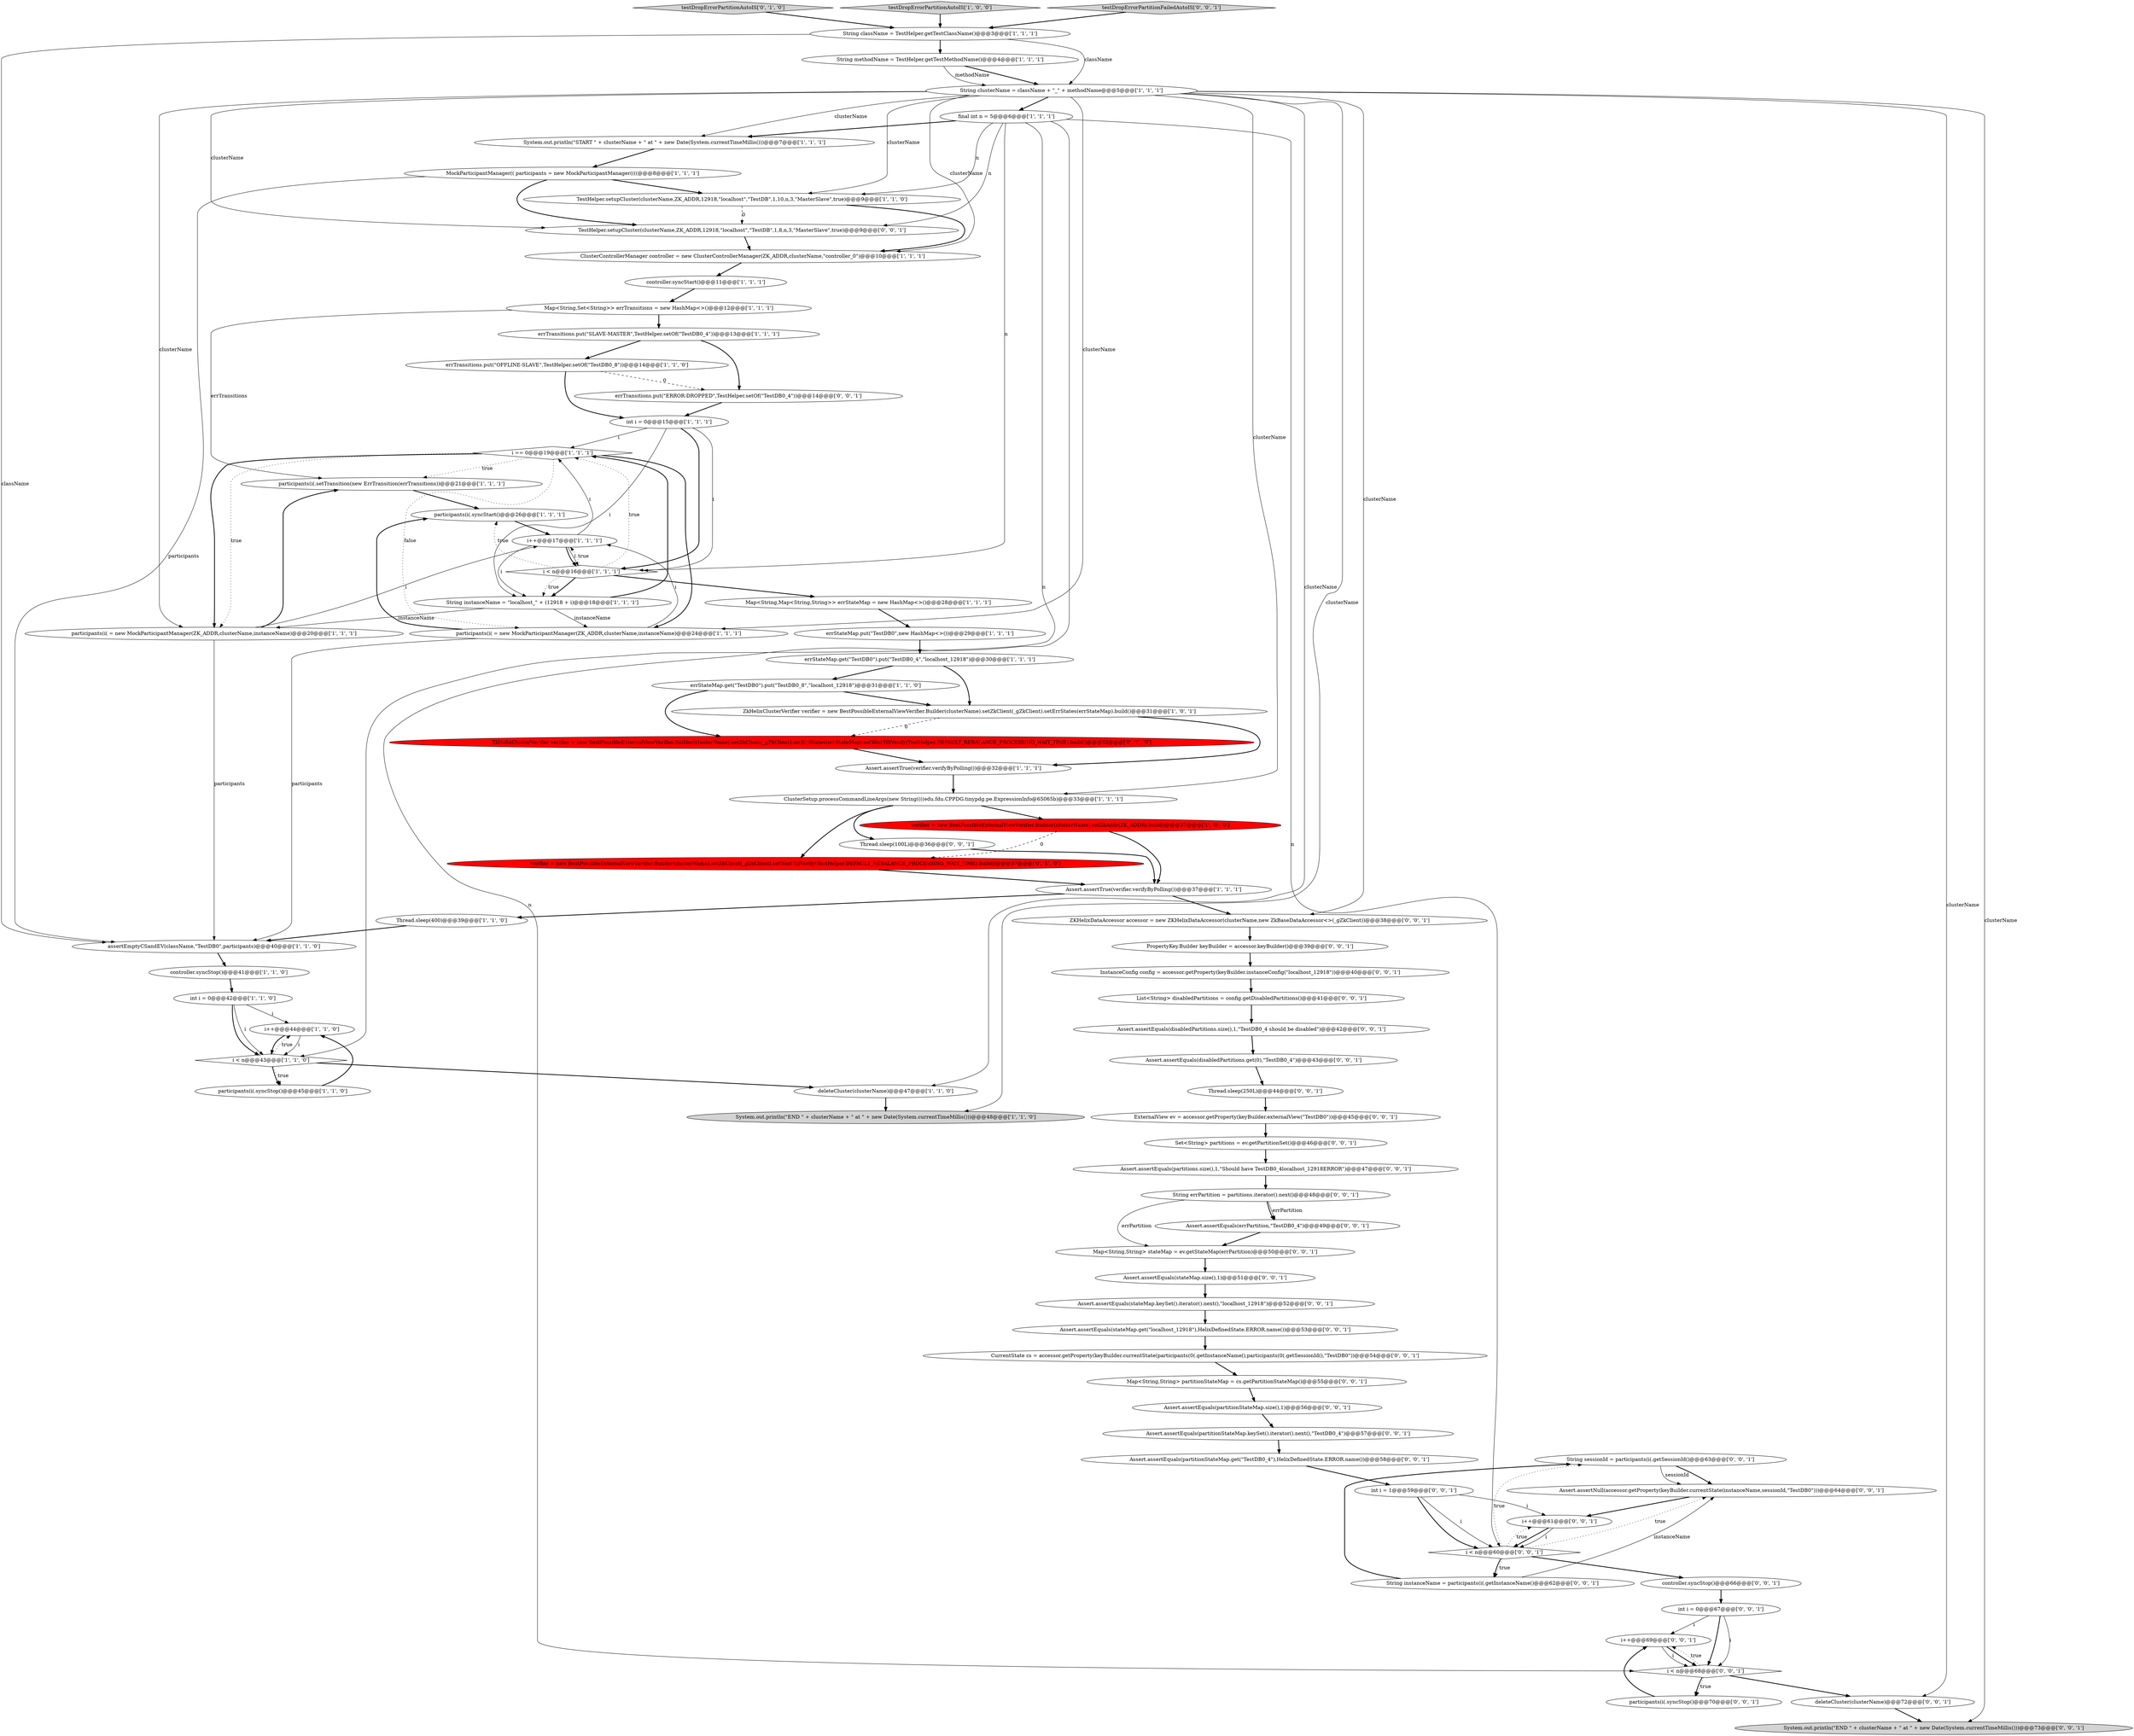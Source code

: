 digraph {
49 [style = filled, label = "String sessionId = participants(i(.getSessionId()@@@63@@@['0', '0', '1']", fillcolor = white, shape = ellipse image = "AAA0AAABBB3BBB"];
41 [style = filled, label = "testDropErrorPartitionAutoIS['0', '1', '0']", fillcolor = lightgray, shape = diamond image = "AAA0AAABBB2BBB"];
10 [style = filled, label = "Map<String,Map<String,String>> errStateMap = new HashMap<>()@@@28@@@['1', '1', '1']", fillcolor = white, shape = ellipse image = "AAA0AAABBB1BBB"];
52 [style = filled, label = "Map<String,String> stateMap = ev.getStateMap(errPartition)@@@50@@@['0', '0', '1']", fillcolor = white, shape = ellipse image = "AAA0AAABBB3BBB"];
40 [style = filled, label = "verifier = new BestPossibleExternalViewVerifier.Builder(clusterName).setZkClient(_gZkClient).setWaitTillVerify(TestHelper.DEFAULT_REBALANCE_PROCESSING_WAIT_TIME).build()@@@37@@@['0', '1', '0']", fillcolor = red, shape = ellipse image = "AAA1AAABBB2BBB"];
13 [style = filled, label = "ClusterControllerManager controller = new ClusterControllerManager(ZK_ADDR,clusterName,\"controller_0\")@@@10@@@['1', '1', '1']", fillcolor = white, shape = ellipse image = "AAA0AAABBB1BBB"];
30 [style = filled, label = "errStateMap.put(\"TestDB0\",new HashMap<>())@@@29@@@['1', '1', '1']", fillcolor = white, shape = ellipse image = "AAA0AAABBB1BBB"];
51 [style = filled, label = "ExternalView ev = accessor.getProperty(keyBuilder.externalView(\"TestDB0\"))@@@45@@@['0', '0', '1']", fillcolor = white, shape = ellipse image = "AAA0AAABBB3BBB"];
7 [style = filled, label = "Assert.assertTrue(verifier.verifyByPolling())@@@37@@@['1', '1', '1']", fillcolor = white, shape = ellipse image = "AAA0AAABBB1BBB"];
17 [style = filled, label = "errTransitions.put(\"SLAVE-MASTER\",TestHelper.setOf(\"TestDB0_4\"))@@@13@@@['1', '1', '1']", fillcolor = white, shape = ellipse image = "AAA0AAABBB1BBB"];
19 [style = filled, label = "participants(i(.syncStop()@@@45@@@['1', '1', '0']", fillcolor = white, shape = ellipse image = "AAA0AAABBB1BBB"];
36 [style = filled, label = "i == 0@@@19@@@['1', '1', '1']", fillcolor = white, shape = diamond image = "AAA0AAABBB1BBB"];
6 [style = filled, label = "verifier = new BestPossibleExternalViewVerifier.Builder(clusterName).setZkAddr(ZK_ADDR).build()@@@37@@@['1', '0', '0']", fillcolor = red, shape = ellipse image = "AAA1AAABBB1BBB"];
72 [style = filled, label = "String errPartition = partitions.iterator().next()@@@48@@@['0', '0', '1']", fillcolor = white, shape = ellipse image = "AAA0AAABBB3BBB"];
20 [style = filled, label = "errTransitions.put(\"OFFLINE-SLAVE\",TestHelper.setOf(\"TestDB0_8\"))@@@14@@@['1', '1', '0']", fillcolor = white, shape = ellipse image = "AAA0AAABBB1BBB"];
0 [style = filled, label = "final int n = 5@@@6@@@['1', '1', '1']", fillcolor = white, shape = ellipse image = "AAA0AAABBB1BBB"];
24 [style = filled, label = "controller.syncStop()@@@41@@@['1', '1', '0']", fillcolor = white, shape = ellipse image = "AAA0AAABBB1BBB"];
25 [style = filled, label = "ZkHelixClusterVerifier verifier = new BestPossibleExternalViewVerifier.Builder(clusterName).setZkClient(_gZkClient).setErrStates(errStateMap).build()@@@31@@@['1', '0', '1']", fillcolor = white, shape = ellipse image = "AAA0AAABBB1BBB"];
42 [style = filled, label = "ZkHelixClusterVerifier verifier = new BestPossibleExternalViewVerifier.Builder(clusterName).setZkClient(_gZkClient).setErrStates(errStateMap).setWaitTillVerify(TestHelper.DEFAULT_REBALANCE_PROCESSING_WAIT_TIME).build()@@@32@@@['0', '1', '0']", fillcolor = red, shape = ellipse image = "AAA1AAABBB2BBB"];
55 [style = filled, label = "Set<String> partitions = ev.getPartitionSet()@@@46@@@['0', '0', '1']", fillcolor = white, shape = ellipse image = "AAA0AAABBB3BBB"];
31 [style = filled, label = "assertEmptyCSandEV(className,\"TestDB0\",participants)@@@40@@@['1', '1', '0']", fillcolor = white, shape = ellipse image = "AAA0AAABBB1BBB"];
63 [style = filled, label = "controller.syncStop()@@@66@@@['0', '0', '1']", fillcolor = white, shape = ellipse image = "AAA0AAABBB3BBB"];
70 [style = filled, label = "Assert.assertEquals(disabledPartitions.get(0),\"TestDB0_4\")@@@43@@@['0', '0', '1']", fillcolor = white, shape = ellipse image = "AAA0AAABBB3BBB"];
62 [style = filled, label = "Assert.assertNull(accessor.getProperty(keyBuilder.currentState(instanceName,sessionId,\"TestDB0\")))@@@64@@@['0', '0', '1']", fillcolor = white, shape = ellipse image = "AAA0AAABBB3BBB"];
71 [style = filled, label = "PropertyKey.Builder keyBuilder = accessor.keyBuilder()@@@39@@@['0', '0', '1']", fillcolor = white, shape = ellipse image = "AAA0AAABBB3BBB"];
75 [style = filled, label = "i++@@@69@@@['0', '0', '1']", fillcolor = white, shape = ellipse image = "AAA0AAABBB3BBB"];
14 [style = filled, label = "i++@@@44@@@['1', '1', '0']", fillcolor = white, shape = ellipse image = "AAA0AAABBB1BBB"];
73 [style = filled, label = "int i = 0@@@67@@@['0', '0', '1']", fillcolor = white, shape = ellipse image = "AAA0AAABBB3BBB"];
37 [style = filled, label = "TestHelper.setupCluster(clusterName,ZK_ADDR,12918,\"localhost\",\"TestDB\",1,10,n,3,\"MasterSlave\",true)@@@9@@@['1', '1', '0']", fillcolor = white, shape = ellipse image = "AAA0AAABBB1BBB"];
56 [style = filled, label = "Assert.assertEquals(stateMap.get(\"localhost_12918\"),HelixDefinedState.ERROR.name())@@@53@@@['0', '0', '1']", fillcolor = white, shape = ellipse image = "AAA0AAABBB3BBB"];
33 [style = filled, label = "int i = 0@@@42@@@['1', '1', '0']", fillcolor = white, shape = ellipse image = "AAA0AAABBB1BBB"];
59 [style = filled, label = "Assert.assertEquals(errPartition,\"TestDB0_4\")@@@49@@@['0', '0', '1']", fillcolor = white, shape = ellipse image = "AAA0AAABBB3BBB"];
26 [style = filled, label = "testDropErrorPartitionAutoIS['1', '0', '0']", fillcolor = lightgray, shape = diamond image = "AAA0AAABBB1BBB"];
23 [style = filled, label = "MockParticipantManager(( participants = new MockParticipantManager((((@@@8@@@['1', '1', '1']", fillcolor = white, shape = ellipse image = "AAA0AAABBB1BBB"];
65 [style = filled, label = "Thread.sleep(250L)@@@44@@@['0', '0', '1']", fillcolor = white, shape = ellipse image = "AAA0AAABBB3BBB"];
60 [style = filled, label = "Assert.assertEquals(partitionStateMap.size(),1)@@@56@@@['0', '0', '1']", fillcolor = white, shape = ellipse image = "AAA0AAABBB3BBB"];
11 [style = filled, label = "errStateMap.get(\"TestDB0\").put(\"TestDB0_4\",\"localhost_12918\")@@@30@@@['1', '1', '1']", fillcolor = white, shape = ellipse image = "AAA0AAABBB1BBB"];
78 [style = filled, label = "Assert.assertEquals(partitions.size(),1,\"Should have TestDB0_4localhost_12918ERROR\")@@@47@@@['0', '0', '1']", fillcolor = white, shape = ellipse image = "AAA0AAABBB3BBB"];
58 [style = filled, label = "int i = 1@@@59@@@['0', '0', '1']", fillcolor = white, shape = ellipse image = "AAA0AAABBB3BBB"];
4 [style = filled, label = "controller.syncStart()@@@11@@@['1', '1', '1']", fillcolor = white, shape = ellipse image = "AAA0AAABBB1BBB"];
43 [style = filled, label = "TestHelper.setupCluster(clusterName,ZK_ADDR,12918,\"localhost\",\"TestDB\",1,8,n,3,\"MasterSlave\",true)@@@9@@@['0', '0', '1']", fillcolor = white, shape = ellipse image = "AAA0AAABBB3BBB"];
76 [style = filled, label = "System.out.println(\"END \" + clusterName + \" at \" + new Date(System.currentTimeMillis()))@@@73@@@['0', '0', '1']", fillcolor = lightgray, shape = ellipse image = "AAA0AAABBB3BBB"];
2 [style = filled, label = "String clusterName = className + \"_\" + methodName@@@5@@@['1', '1', '1']", fillcolor = white, shape = ellipse image = "AAA0AAABBB1BBB"];
16 [style = filled, label = "Thread.sleep(400)@@@39@@@['1', '1', '0']", fillcolor = white, shape = ellipse image = "AAA0AAABBB1BBB"];
57 [style = filled, label = "Map<String,String> partitionStateMap = cs.getPartitionStateMap()@@@55@@@['0', '0', '1']", fillcolor = white, shape = ellipse image = "AAA0AAABBB3BBB"];
61 [style = filled, label = "Assert.assertEquals(partitionStateMap.keySet().iterator().next(),\"TestDB0_4\")@@@57@@@['0', '0', '1']", fillcolor = white, shape = ellipse image = "AAA0AAABBB3BBB"];
27 [style = filled, label = "errStateMap.get(\"TestDB0\").put(\"TestDB0_8\",\"localhost_12918\")@@@31@@@['1', '1', '0']", fillcolor = white, shape = ellipse image = "AAA0AAABBB1BBB"];
45 [style = filled, label = "participants(i(.syncStop()@@@70@@@['0', '0', '1']", fillcolor = white, shape = ellipse image = "AAA0AAABBB3BBB"];
46 [style = filled, label = "i++@@@61@@@['0', '0', '1']", fillcolor = white, shape = ellipse image = "AAA0AAABBB3BBB"];
77 [style = filled, label = "deleteCluster(clusterName)@@@72@@@['0', '0', '1']", fillcolor = white, shape = ellipse image = "AAA0AAABBB3BBB"];
80 [style = filled, label = "String instanceName = participants(i(.getInstanceName()@@@62@@@['0', '0', '1']", fillcolor = white, shape = ellipse image = "AAA0AAABBB3BBB"];
34 [style = filled, label = "deleteCluster(clusterName)@@@47@@@['1', '1', '0']", fillcolor = white, shape = ellipse image = "AAA0AAABBB1BBB"];
53 [style = filled, label = "Assert.assertEquals(stateMap.size(),1)@@@51@@@['0', '0', '1']", fillcolor = white, shape = ellipse image = "AAA0AAABBB3BBB"];
9 [style = filled, label = "i < n@@@16@@@['1', '1', '1']", fillcolor = white, shape = diamond image = "AAA0AAABBB1BBB"];
12 [style = filled, label = "System.out.println(\"START \" + clusterName + \" at \" + new Date(System.currentTimeMillis()))@@@7@@@['1', '1', '1']", fillcolor = white, shape = ellipse image = "AAA0AAABBB1BBB"];
8 [style = filled, label = "Map<String,Set<String>> errTransitions = new HashMap<>()@@@12@@@['1', '1', '1']", fillcolor = white, shape = ellipse image = "AAA0AAABBB1BBB"];
21 [style = filled, label = "i < n@@@43@@@['1', '1', '0']", fillcolor = white, shape = diamond image = "AAA0AAABBB1BBB"];
35 [style = filled, label = "participants(i(.syncStart()@@@26@@@['1', '1', '1']", fillcolor = white, shape = ellipse image = "AAA0AAABBB1BBB"];
29 [style = filled, label = "String className = TestHelper.getTestClassName()@@@3@@@['1', '1', '1']", fillcolor = white, shape = ellipse image = "AAA0AAABBB1BBB"];
48 [style = filled, label = "i < n@@@60@@@['0', '0', '1']", fillcolor = white, shape = diamond image = "AAA0AAABBB3BBB"];
44 [style = filled, label = "Thread.sleep(100L)@@@36@@@['0', '0', '1']", fillcolor = white, shape = ellipse image = "AAA0AAABBB3BBB"];
50 [style = filled, label = "testDropErrorPartitionFailedAutoIS['0', '0', '1']", fillcolor = lightgray, shape = diamond image = "AAA0AAABBB3BBB"];
67 [style = filled, label = "Assert.assertEquals(stateMap.keySet().iterator().next(),\"localhost_12918\")@@@52@@@['0', '0', '1']", fillcolor = white, shape = ellipse image = "AAA0AAABBB3BBB"];
22 [style = filled, label = "String methodName = TestHelper.getTestMethodName()@@@4@@@['1', '1', '1']", fillcolor = white, shape = ellipse image = "AAA0AAABBB1BBB"];
15 [style = filled, label = "participants(i(.setTransition(new ErrTransition(errTransitions))@@@21@@@['1', '1', '1']", fillcolor = white, shape = ellipse image = "AAA0AAABBB1BBB"];
47 [style = filled, label = "InstanceConfig config = accessor.getProperty(keyBuilder.instanceConfig(\"localhost_12918\"))@@@40@@@['0', '0', '1']", fillcolor = white, shape = ellipse image = "AAA0AAABBB3BBB"];
69 [style = filled, label = "i < n@@@68@@@['0', '0', '1']", fillcolor = white, shape = diamond image = "AAA0AAABBB3BBB"];
39 [style = filled, label = "System.out.println(\"END \" + clusterName + \" at \" + new Date(System.currentTimeMillis()))@@@48@@@['1', '1', '0']", fillcolor = lightgray, shape = ellipse image = "AAA0AAABBB1BBB"];
5 [style = filled, label = "String instanceName = \"localhost_\" + (12918 + i)@@@18@@@['1', '1', '1']", fillcolor = white, shape = ellipse image = "AAA0AAABBB1BBB"];
68 [style = filled, label = "CurrentState cs = accessor.getProperty(keyBuilder.currentState(participants(0(.getInstanceName(),participants(0(.getSessionId(),\"TestDB0\"))@@@54@@@['0', '0', '1']", fillcolor = white, shape = ellipse image = "AAA0AAABBB3BBB"];
54 [style = filled, label = "List<String> disabledPartitions = config.getDisabledPartitions()@@@41@@@['0', '0', '1']", fillcolor = white, shape = ellipse image = "AAA0AAABBB3BBB"];
32 [style = filled, label = "i++@@@17@@@['1', '1', '1']", fillcolor = white, shape = ellipse image = "AAA0AAABBB1BBB"];
79 [style = filled, label = "ZKHelixDataAccessor accessor = new ZKHelixDataAccessor(clusterName,new ZkBaseDataAccessor<>(_gZkClient))@@@38@@@['0', '0', '1']", fillcolor = white, shape = ellipse image = "AAA0AAABBB3BBB"];
28 [style = filled, label = "participants(i( = new MockParticipantManager(ZK_ADDR,clusterName,instanceName)@@@20@@@['1', '1', '1']", fillcolor = white, shape = ellipse image = "AAA0AAABBB1BBB"];
74 [style = filled, label = "Assert.assertEquals(disabledPartitions.size(),1,\"TestDB0_4 should be disabled\")@@@42@@@['0', '0', '1']", fillcolor = white, shape = ellipse image = "AAA0AAABBB3BBB"];
38 [style = filled, label = "Assert.assertTrue(verifier.verifyByPolling())@@@32@@@['1', '1', '1']", fillcolor = white, shape = ellipse image = "AAA0AAABBB1BBB"];
66 [style = filled, label = "errTransitions.put(\"ERROR-DROPPED\",TestHelper.setOf(\"TestDB0_4\"))@@@14@@@['0', '0', '1']", fillcolor = white, shape = ellipse image = "AAA0AAABBB3BBB"];
1 [style = filled, label = "participants(i( = new MockParticipantManager(ZK_ADDR,clusterName,instanceName)@@@24@@@['1', '1', '1']", fillcolor = white, shape = ellipse image = "AAA0AAABBB1BBB"];
18 [style = filled, label = "ClusterSetup.processCommandLineArgs(new String((((edu.fdu.CPPDG.tinypdg.pe.ExpressionInfo@65065b)@@@33@@@['1', '1', '1']", fillcolor = white, shape = ellipse image = "AAA0AAABBB1BBB"];
3 [style = filled, label = "int i = 0@@@15@@@['1', '1', '1']", fillcolor = white, shape = ellipse image = "AAA0AAABBB1BBB"];
64 [style = filled, label = "Assert.assertEquals(partitionStateMap.get(\"TestDB0_4\"),HelixDefinedState.ERROR.name())@@@58@@@['0', '0', '1']", fillcolor = white, shape = ellipse image = "AAA0AAABBB3BBB"];
0->37 [style = solid, label="n"];
9->35 [style = dotted, label="true"];
32->36 [style = solid, label="i"];
69->75 [style = dotted, label="true"];
70->65 [style = bold, label=""];
48->80 [style = dotted, label="true"];
32->9 [style = solid, label="i"];
36->28 [style = bold, label=""];
44->7 [style = bold, label=""];
2->13 [style = solid, label="clusterName"];
72->52 [style = solid, label="errPartition"];
2->12 [style = solid, label="clusterName"];
9->10 [style = bold, label=""];
80->49 [style = bold, label=""];
46->48 [style = bold, label=""];
29->2 [style = solid, label="className"];
1->32 [style = solid, label="i"];
61->64 [style = bold, label=""];
65->51 [style = bold, label=""];
30->11 [style = bold, label=""];
63->73 [style = bold, label=""];
3->9 [style = solid, label="i"];
18->44 [style = bold, label=""];
7->79 [style = bold, label=""];
80->62 [style = solid, label="instanceName"];
2->76 [style = solid, label="clusterName"];
71->47 [style = bold, label=""];
74->70 [style = bold, label=""];
32->5 [style = solid, label="i"];
7->16 [style = bold, label=""];
33->14 [style = solid, label="i"];
9->5 [style = bold, label=""];
4->8 [style = bold, label=""];
28->32 [style = solid, label="i"];
73->69 [style = solid, label="i"];
46->48 [style = solid, label="i"];
5->36 [style = bold, label=""];
27->25 [style = bold, label=""];
9->32 [style = dotted, label="true"];
11->25 [style = bold, label=""];
2->37 [style = solid, label="clusterName"];
17->20 [style = bold, label=""];
75->69 [style = solid, label="i"];
50->29 [style = bold, label=""];
62->46 [style = bold, label=""];
58->46 [style = solid, label="i"];
21->19 [style = bold, label=""];
25->42 [style = dashed, label="0"];
57->60 [style = bold, label=""];
1->35 [style = bold, label=""];
75->69 [style = bold, label=""];
20->3 [style = bold, label=""];
69->77 [style = bold, label=""];
3->36 [style = solid, label="i"];
73->69 [style = bold, label=""];
49->62 [style = bold, label=""];
2->28 [style = solid, label="clusterName"];
2->18 [style = solid, label="clusterName"];
2->34 [style = solid, label="clusterName"];
67->56 [style = bold, label=""];
15->35 [style = bold, label=""];
48->46 [style = dotted, label="true"];
43->13 [style = bold, label=""];
8->17 [style = bold, label=""];
38->18 [style = bold, label=""];
23->37 [style = bold, label=""];
17->66 [style = bold, label=""];
2->79 [style = solid, label="clusterName"];
54->74 [style = bold, label=""];
47->54 [style = bold, label=""];
5->1 [style = solid, label="instanceName"];
48->80 [style = bold, label=""];
14->21 [style = solid, label="i"];
37->13 [style = bold, label=""];
6->7 [style = bold, label=""];
42->38 [style = bold, label=""];
14->21 [style = bold, label=""];
25->38 [style = bold, label=""];
56->68 [style = bold, label=""];
22->2 [style = bold, label=""];
3->5 [style = solid, label="i"];
36->15 [style = dotted, label="true"];
31->24 [style = bold, label=""];
0->12 [style = bold, label=""];
18->40 [style = bold, label=""];
21->34 [style = bold, label=""];
23->43 [style = bold, label=""];
8->15 [style = solid, label="errTransitions"];
35->32 [style = bold, label=""];
22->2 [style = solid, label="methodName"];
6->40 [style = dashed, label="0"];
48->62 [style = dotted, label="true"];
36->28 [style = dotted, label="true"];
36->1 [style = dotted, label="false"];
72->59 [style = bold, label=""];
28->31 [style = solid, label="participants"];
3->9 [style = bold, label=""];
24->33 [style = bold, label=""];
32->9 [style = bold, label=""];
29->31 [style = solid, label="className"];
78->72 [style = bold, label=""];
2->0 [style = bold, label=""];
58->48 [style = bold, label=""];
60->61 [style = bold, label=""];
19->14 [style = bold, label=""];
18->6 [style = bold, label=""];
16->31 [style = bold, label=""];
34->39 [style = bold, label=""];
2->1 [style = solid, label="clusterName"];
0->43 [style = solid, label="n"];
2->77 [style = solid, label="clusterName"];
79->71 [style = bold, label=""];
64->58 [style = bold, label=""];
2->43 [style = solid, label="clusterName"];
10->30 [style = bold, label=""];
53->67 [style = bold, label=""];
0->21 [style = solid, label="n"];
9->5 [style = dotted, label="true"];
55->78 [style = bold, label=""];
0->9 [style = solid, label="n"];
73->75 [style = solid, label="i"];
28->15 [style = bold, label=""];
52->53 [style = bold, label=""];
45->75 [style = bold, label=""];
26->29 [style = bold, label=""];
41->29 [style = bold, label=""];
9->36 [style = dotted, label="true"];
59->52 [style = bold, label=""];
1->31 [style = solid, label="participants"];
69->45 [style = dotted, label="true"];
20->66 [style = dashed, label="0"];
33->21 [style = solid, label="i"];
36->1 [style = bold, label=""];
48->49 [style = dotted, label="true"];
37->43 [style = dashed, label="0"];
27->42 [style = bold, label=""];
68->57 [style = bold, label=""];
72->59 [style = solid, label="errPartition"];
40->7 [style = bold, label=""];
77->76 [style = bold, label=""];
5->28 [style = solid, label="instanceName"];
51->55 [style = bold, label=""];
0->69 [style = solid, label="n"];
0->48 [style = solid, label="n"];
58->48 [style = solid, label="i"];
21->19 [style = dotted, label="true"];
21->14 [style = dotted, label="true"];
48->63 [style = bold, label=""];
66->3 [style = bold, label=""];
12->23 [style = bold, label=""];
29->22 [style = bold, label=""];
2->39 [style = solid, label="clusterName"];
33->21 [style = bold, label=""];
49->62 [style = solid, label="sessionId"];
23->31 [style = solid, label="participants"];
69->45 [style = bold, label=""];
11->27 [style = bold, label=""];
13->4 [style = bold, label=""];
}

